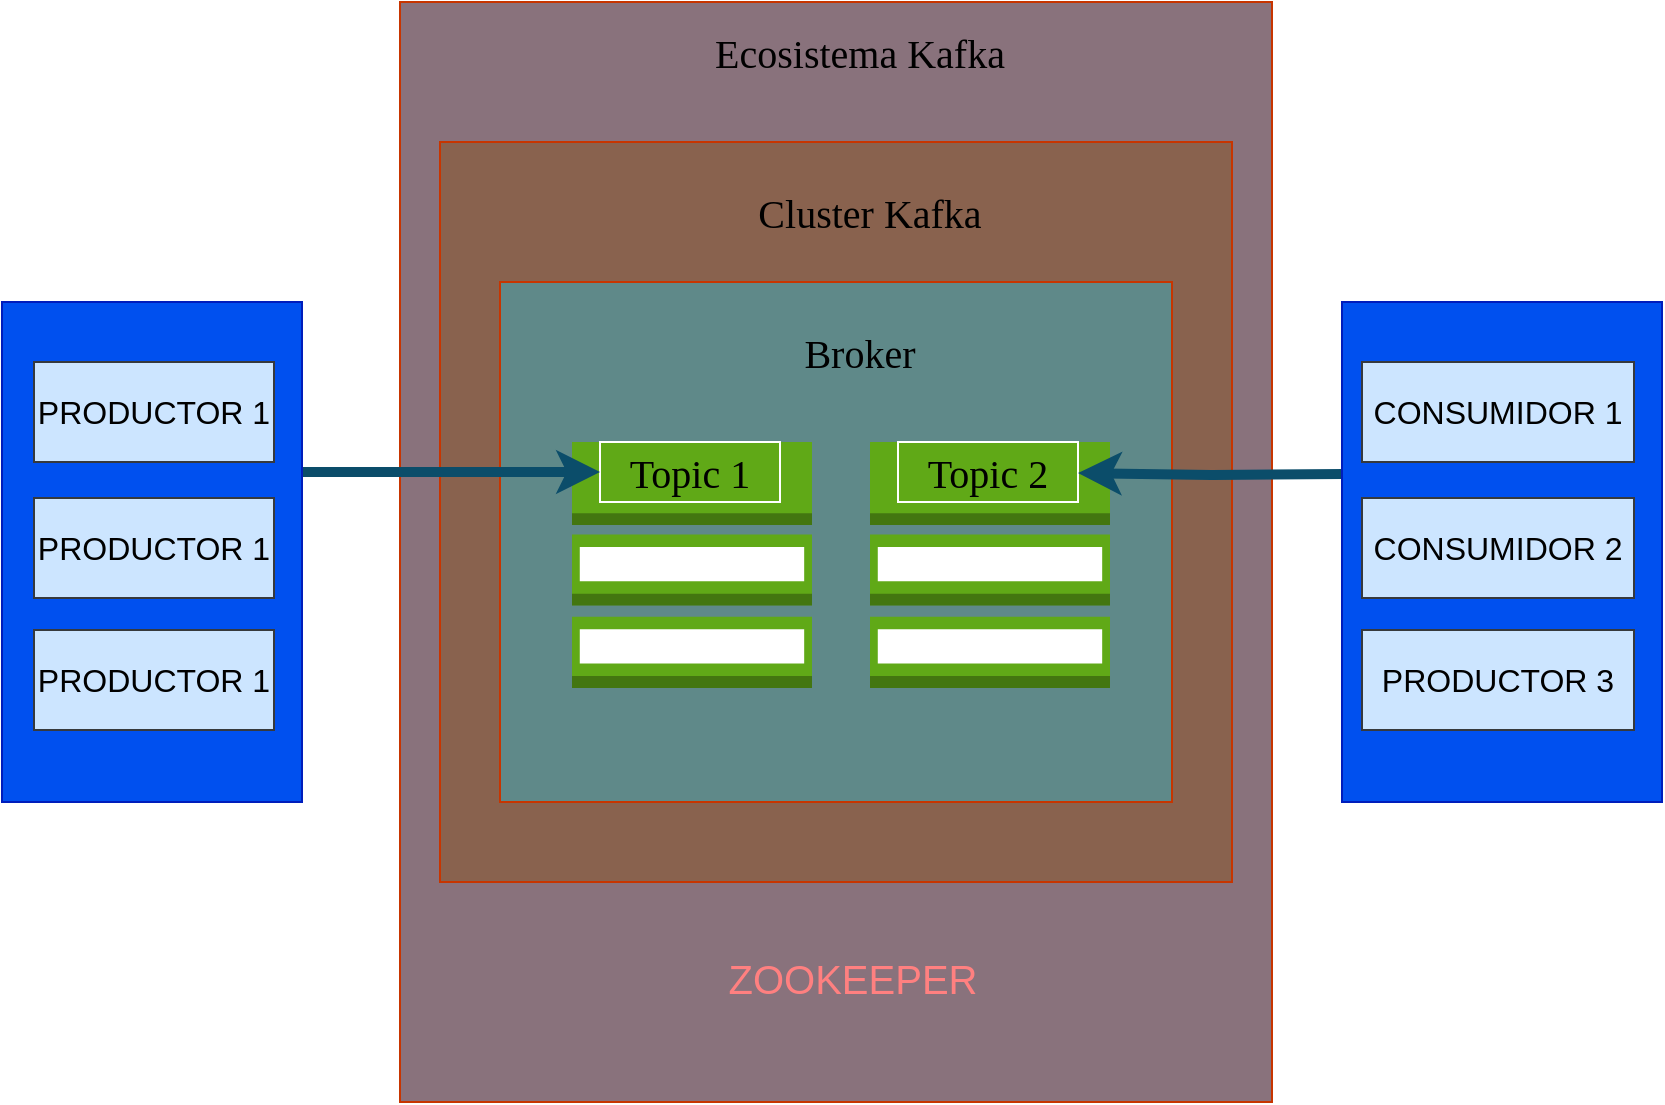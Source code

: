 <mxfile version="21.3.5" type="github">
  <diagram id="kgpKYQtTHZ0yAKxKKP6v" name="Page-1">
    <mxGraphModel dx="954" dy="520" grid="1" gridSize="10" guides="1" tooltips="1" connect="1" arrows="1" fold="1" page="1" pageScale="1" pageWidth="850" pageHeight="1100" math="0" shadow="0">
      <root>
        <mxCell id="0" />
        <mxCell id="1" parent="0" />
        <mxCell id="xTaR6zK0MpJ8cmc5XaGn-8" value="" style="rounded=0;whiteSpace=wrap;html=1;strokeColor=#C73500;fontFamily=Architects Daughter;fontSize=20;fontColor=#000000;fillColor=#89727c;" parent="1" vertex="1">
          <mxGeometry x="209" y="330" width="436" height="550" as="geometry" />
        </mxCell>
        <mxCell id="xTaR6zK0MpJ8cmc5XaGn-10" value="" style="rounded=0;whiteSpace=wrap;html=1;strokeColor=#C73500;fontFamily=Architects Daughter;fontSize=20;fontColor=#000000;fillColor=#89624E;" parent="1" vertex="1">
          <mxGeometry x="229" y="400" width="396" height="370" as="geometry" />
        </mxCell>
        <mxCell id="xTaR6zK0MpJ8cmc5XaGn-9" value="" style="rounded=0;whiteSpace=wrap;html=1;strokeColor=#C73500;fontFamily=Architects Daughter;fontSize=20;fontColor=#000000;fillColor=#5F8989;" parent="1" vertex="1">
          <mxGeometry x="259" y="470" width="336" height="260" as="geometry" />
        </mxCell>
        <mxCell id="a6YS1Ys6OPTmTMVAg_gW-16" value="" style="outlineConnect=0;dashed=0;verticalLabelPosition=bottom;verticalAlign=top;align=center;html=1;shape=mxgraph.aws3.topic_2;fillColor=#60a917;labelBackgroundColor=none;strokeColor=#2D7600;fontColor=#ffffff;" parent="1" vertex="1">
          <mxGeometry x="295" y="550" width="120" height="123" as="geometry" />
        </mxCell>
        <mxCell id="a6YS1Ys6OPTmTMVAg_gW-17" value="" style="outlineConnect=0;dashed=0;verticalLabelPosition=bottom;verticalAlign=top;align=center;html=1;shape=mxgraph.aws3.topic_2;fillColor=#60a917;labelBackgroundColor=none;strokeColor=#2D7600;fontColor=#ffffff;" parent="1" vertex="1">
          <mxGeometry x="444" y="550" width="120" height="123" as="geometry" />
        </mxCell>
        <mxCell id="xTaR6zK0MpJ8cmc5XaGn-5" value="Topic 2" style="text;html=1;strokeColor=#FFFFFF;fillColor=none;align=center;verticalAlign=middle;whiteSpace=wrap;rounded=0;fontSize=20;fontFamily=Verdana;" parent="1" vertex="1">
          <mxGeometry x="458" y="550" width="90" height="30" as="geometry" />
        </mxCell>
        <mxCell id="xTaR6zK0MpJ8cmc5XaGn-6" value="Topic 1" style="text;html=1;strokeColor=#FFFFFF;fillColor=none;align=center;verticalAlign=middle;whiteSpace=wrap;rounded=0;fontSize=20;fontFamily=Verdana;" parent="1" vertex="1">
          <mxGeometry x="309" y="550" width="90" height="30" as="geometry" />
        </mxCell>
        <mxCell id="xTaR6zK0MpJ8cmc5XaGn-12" value="Cluster Kafka" style="text;html=1;strokeColor=none;fillColor=none;align=center;verticalAlign=middle;whiteSpace=wrap;rounded=0;fontSize=20;fontFamily=Verdana;" parent="1" vertex="1">
          <mxGeometry x="339" y="420" width="210" height="30" as="geometry" />
        </mxCell>
        <mxCell id="xTaR6zK0MpJ8cmc5XaGn-13" value="Broker" style="text;html=1;strokeColor=none;fillColor=none;align=center;verticalAlign=middle;whiteSpace=wrap;rounded=0;fontSize=20;fontFamily=Verdana;" parent="1" vertex="1">
          <mxGeometry x="394" y="490" width="90" height="30" as="geometry" />
        </mxCell>
        <mxCell id="xTaR6zK0MpJ8cmc5XaGn-14" value="&lt;div&gt;Ecosistema Kafka&lt;/div&gt;" style="text;html=1;strokeColor=none;fillColor=none;align=center;verticalAlign=middle;whiteSpace=wrap;rounded=0;fontSize=20;fontFamily=Verdana;" parent="1" vertex="1">
          <mxGeometry x="319" y="340" width="240" height="30" as="geometry" />
        </mxCell>
        <mxCell id="xTaR6zK0MpJ8cmc5XaGn-15" value="&lt;div&gt;ZOOKEEPER&lt;/div&gt;" style="rounded=0;whiteSpace=wrap;html=1;strokeColor=none;fontFamily=Helvetica;fontSize=20;fontColor=#ff8080;fillColor=none;gradientColor=none;" parent="1" vertex="1">
          <mxGeometry x="362" y="788" width="147" height="60" as="geometry" />
        </mxCell>
        <mxCell id="hLvRFOk7xsyqmBuc3K9Y-10" style="edgeStyle=orthogonalEdgeStyle;rounded=0;hachureGap=4;orthogonalLoop=1;jettySize=auto;html=1;strokeColor=#0B4D6A;fontFamily=Architects Daughter;fontSource=https%3A%2F%2Ffonts.googleapis.com%2Fcss%3Ffamily%3DArchitects%2BDaughter;fontSize=20;fontColor=default;exitX=1;exitY=0.34;exitDx=0;exitDy=0;exitPerimeter=0;strokeWidth=5;" edge="1" parent="1" source="hLvRFOk7xsyqmBuc3K9Y-1" target="xTaR6zK0MpJ8cmc5XaGn-6">
          <mxGeometry relative="1" as="geometry" />
        </mxCell>
        <mxCell id="hLvRFOk7xsyqmBuc3K9Y-1" value="" style="rounded=0;whiteSpace=wrap;html=1;strokeColor=#001DBC;fontFamily=Architects Daughter;fontSize=20;fontColor=#ffffff;fillColor=#0050ef;" vertex="1" parent="1">
          <mxGeometry x="10" y="480" width="150" height="250" as="geometry" />
        </mxCell>
        <mxCell id="hLvRFOk7xsyqmBuc3K9Y-2" value="PRODUCTOR 1" style="rounded=0;whiteSpace=wrap;html=1;strokeColor=#36393d;fontFamily=Helvetica;fontSize=16;fillColor=#cce5ff;" vertex="1" parent="1">
          <mxGeometry x="26" y="510" width="120" height="50" as="geometry" />
        </mxCell>
        <mxCell id="hLvRFOk7xsyqmBuc3K9Y-3" value="PRODUCTOR 1" style="rounded=0;whiteSpace=wrap;html=1;strokeColor=#36393d;fontFamily=Helvetica;fontSize=16;fillColor=#cce5ff;" vertex="1" parent="1">
          <mxGeometry x="26" y="578" width="120" height="50" as="geometry" />
        </mxCell>
        <mxCell id="hLvRFOk7xsyqmBuc3K9Y-4" value="PRODUCTOR 1" style="rounded=0;whiteSpace=wrap;html=1;strokeColor=#36393d;fontFamily=Helvetica;fontSize=16;fillColor=#cce5ff;" vertex="1" parent="1">
          <mxGeometry x="26" y="644" width="120" height="50" as="geometry" />
        </mxCell>
        <mxCell id="hLvRFOk7xsyqmBuc3K9Y-9" style="edgeStyle=orthogonalEdgeStyle;rounded=0;hachureGap=4;orthogonalLoop=1;jettySize=auto;html=1;strokeColor=#0B4D6A;fontFamily=Architects Daughter;fontSource=https%3A%2F%2Ffonts.googleapis.com%2Fcss%3Ffamily%3DArchitects%2BDaughter;fontSize=20;fontColor=default;strokeWidth=5;exitX=0.006;exitY=0.528;exitDx=0;exitDy=0;exitPerimeter=0;entryX=1;entryY=0.75;entryDx=0;entryDy=0;" edge="1" parent="1">
          <mxGeometry relative="1" as="geometry">
            <mxPoint x="680.96" y="566" as="sourcePoint" />
            <mxPoint x="548" y="565.5" as="targetPoint" />
          </mxGeometry>
        </mxCell>
        <mxCell id="hLvRFOk7xsyqmBuc3K9Y-5" value="" style="rounded=0;whiteSpace=wrap;html=1;strokeColor=#001DBC;fontFamily=Architects Daughter;fontSize=20;fontColor=#ffffff;fillColor=#0050ef;" vertex="1" parent="1">
          <mxGeometry x="680" y="480" width="160" height="250" as="geometry" />
        </mxCell>
        <mxCell id="hLvRFOk7xsyqmBuc3K9Y-6" value="&lt;div&gt;CONSUMIDOR 1&lt;br&gt;&lt;/div&gt;" style="rounded=0;whiteSpace=wrap;html=1;strokeColor=#36393d;fontFamily=Helvetica;fontSize=16;fillColor=#cce5ff;" vertex="1" parent="1">
          <mxGeometry x="690" y="510" width="136" height="50" as="geometry" />
        </mxCell>
        <mxCell id="hLvRFOk7xsyqmBuc3K9Y-7" value="&lt;div&gt;CONSUMIDOR 2&lt;br&gt;&lt;/div&gt;" style="rounded=0;whiteSpace=wrap;html=1;strokeColor=#36393d;fontFamily=Helvetica;fontSize=16;fillColor=#cce5ff;" vertex="1" parent="1">
          <mxGeometry x="690" y="578" width="136" height="50" as="geometry" />
        </mxCell>
        <mxCell id="hLvRFOk7xsyqmBuc3K9Y-8" value="PRODUCTOR 3" style="rounded=0;whiteSpace=wrap;html=1;strokeColor=#36393d;fontFamily=Helvetica;fontSize=16;fillColor=#cce5ff;" vertex="1" parent="1">
          <mxGeometry x="690" y="644" width="136" height="50" as="geometry" />
        </mxCell>
      </root>
    </mxGraphModel>
  </diagram>
</mxfile>
